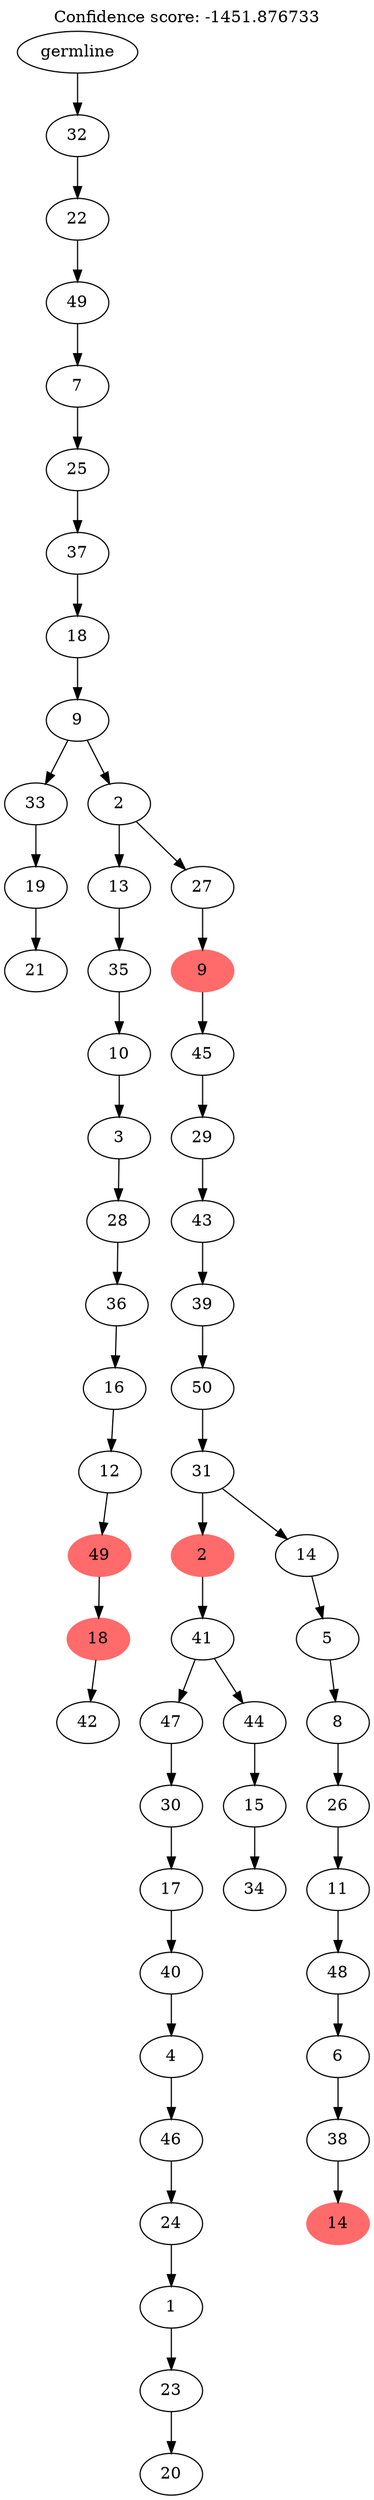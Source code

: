 digraph g {
	"54" -> "55";
	"55" [label="21"];
	"53" -> "54";
	"54" [label="19"];
	"51" -> "52";
	"52" [label="42"];
	"50" -> "51";
	"51" [color=indianred1, style=filled, label="18"];
	"49" -> "50";
	"50" [color=indianred1, style=filled, label="49"];
	"48" -> "49";
	"49" [label="12"];
	"47" -> "48";
	"48" [label="16"];
	"46" -> "47";
	"47" [label="36"];
	"45" -> "46";
	"46" [label="28"];
	"44" -> "45";
	"45" [label="3"];
	"43" -> "44";
	"44" [label="10"];
	"42" -> "43";
	"43" [label="35"];
	"40" -> "41";
	"41" [label="20"];
	"39" -> "40";
	"40" [label="23"];
	"38" -> "39";
	"39" [label="1"];
	"37" -> "38";
	"38" [label="24"];
	"36" -> "37";
	"37" [label="46"];
	"35" -> "36";
	"36" [label="4"];
	"34" -> "35";
	"35" [label="40"];
	"33" -> "34";
	"34" [label="17"];
	"32" -> "33";
	"33" [label="30"];
	"30" -> "31";
	"31" [label="34"];
	"29" -> "30";
	"30" [label="15"];
	"28" -> "29";
	"29" [label="44"];
	"28" -> "32";
	"32" [label="47"];
	"27" -> "28";
	"28" [label="41"];
	"25" -> "26";
	"26" [color=indianred1, style=filled, label="14"];
	"24" -> "25";
	"25" [label="38"];
	"23" -> "24";
	"24" [label="6"];
	"22" -> "23";
	"23" [label="48"];
	"21" -> "22";
	"22" [label="11"];
	"20" -> "21";
	"21" [label="26"];
	"19" -> "20";
	"20" [label="8"];
	"18" -> "19";
	"19" [label="5"];
	"17" -> "18";
	"18" [label="14"];
	"17" -> "27";
	"27" [color=indianred1, style=filled, label="2"];
	"16" -> "17";
	"17" [label="31"];
	"15" -> "16";
	"16" [label="50"];
	"14" -> "15";
	"15" [label="39"];
	"13" -> "14";
	"14" [label="43"];
	"12" -> "13";
	"13" [label="29"];
	"11" -> "12";
	"12" [label="45"];
	"10" -> "11";
	"11" [color=indianred1, style=filled, label="9"];
	"9" -> "10";
	"10" [label="27"];
	"9" -> "42";
	"42" [label="13"];
	"8" -> "9";
	"9" [label="2"];
	"8" -> "53";
	"53" [label="33"];
	"7" -> "8";
	"8" [label="9"];
	"6" -> "7";
	"7" [label="18"];
	"5" -> "6";
	"6" [label="37"];
	"4" -> "5";
	"5" [label="25"];
	"3" -> "4";
	"4" [label="7"];
	"2" -> "3";
	"3" [label="49"];
	"1" -> "2";
	"2" [label="22"];
	"0" -> "1";
	"1" [label="32"];
	"0" [label="germline"];
	labelloc="t";
	label="Confidence score: -1451.876733";
}
